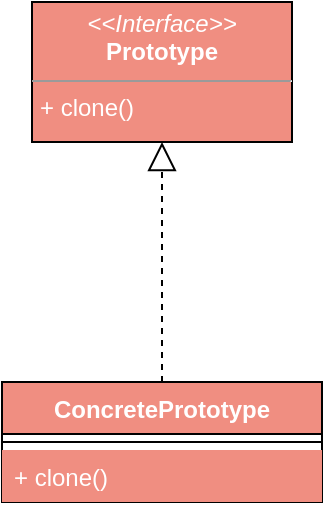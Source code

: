 <mxfile version="12.4.3" type="github" pages="1">
  <diagram id="9at_ON9sgRXy7lir85lU" name="Page-1">
    <mxGraphModel dx="1186" dy="741" grid="1" gridSize="10" guides="1" tooltips="1" connect="1" arrows="1" fold="1" page="1" pageScale="1" pageWidth="827" pageHeight="1169" math="0" shadow="0">
      <root>
        <mxCell id="0"/>
        <mxCell id="1" parent="0"/>
        <mxCell id="SqZr4mD1PMiFortthRNM-1" value="ConcretePrototype" style="swimlane;fontStyle=1;align=center;verticalAlign=top;childLayout=stackLayout;horizontal=1;startSize=26;horizontalStack=0;resizeParent=1;resizeParentMax=0;resizeLast=0;collapsible=1;marginBottom=0;fillColor=#F08E81;fontColor=#FFFFFF;" vertex="1" parent="1">
          <mxGeometry x="333" y="370" width="160" height="60" as="geometry"/>
        </mxCell>
        <mxCell id="SqZr4mD1PMiFortthRNM-3" value="" style="line;strokeWidth=1;fillColor=#F08E81;align=left;verticalAlign=middle;spacingTop=-1;spacingLeft=3;spacingRight=3;rotatable=0;labelPosition=right;points=[];portConstraint=eastwest;fontColor=#FFFFFF;" vertex="1" parent="SqZr4mD1PMiFortthRNM-1">
          <mxGeometry y="26" width="160" height="8" as="geometry"/>
        </mxCell>
        <mxCell id="SqZr4mD1PMiFortthRNM-4" value="+ clone()" style="text;strokeColor=none;fillColor=#F08E81;align=left;verticalAlign=top;spacingLeft=4;spacingRight=4;overflow=hidden;rotatable=0;points=[[0,0.5],[1,0.5]];portConstraint=eastwest;fontColor=#FFFFFF;" vertex="1" parent="SqZr4mD1PMiFortthRNM-1">
          <mxGeometry y="34" width="160" height="26" as="geometry"/>
        </mxCell>
        <mxCell id="SqZr4mD1PMiFortthRNM-6" value="&lt;p style=&quot;margin: 0px ; margin-top: 4px ; text-align: center&quot;&gt;&lt;i&gt;&amp;lt;&amp;lt;Interface&amp;gt;&amp;gt;&lt;/i&gt;&lt;br&gt;&lt;span style=&quot;font-weight: 700&quot;&gt;Prototype&lt;/span&gt;&lt;br&gt;&lt;/p&gt;&lt;hr size=&quot;1&quot;&gt;&lt;p style=&quot;margin: 0px ; margin-left: 4px&quot;&gt;+ clone()&lt;/p&gt;" style="verticalAlign=top;align=left;overflow=fill;fontSize=12;fontFamily=Helvetica;html=1;fillColor=#F08E81;fontColor=#FFFFFF;" vertex="1" parent="1">
          <mxGeometry x="348" y="180" width="130" height="70" as="geometry"/>
        </mxCell>
        <mxCell id="SqZr4mD1PMiFortthRNM-10" value="" style="endArrow=block;dashed=1;endFill=0;endSize=12;html=1;fontColor=#FFFFFF;entryX=0.5;entryY=1;entryDx=0;entryDy=0;exitX=0.5;exitY=0;exitDx=0;exitDy=0;" edge="1" parent="1" source="SqZr4mD1PMiFortthRNM-1" target="SqZr4mD1PMiFortthRNM-6">
          <mxGeometry width="160" relative="1" as="geometry">
            <mxPoint x="410" y="390" as="sourcePoint"/>
            <mxPoint x="490" y="350" as="targetPoint"/>
          </mxGeometry>
        </mxCell>
      </root>
    </mxGraphModel>
  </diagram>
</mxfile>
